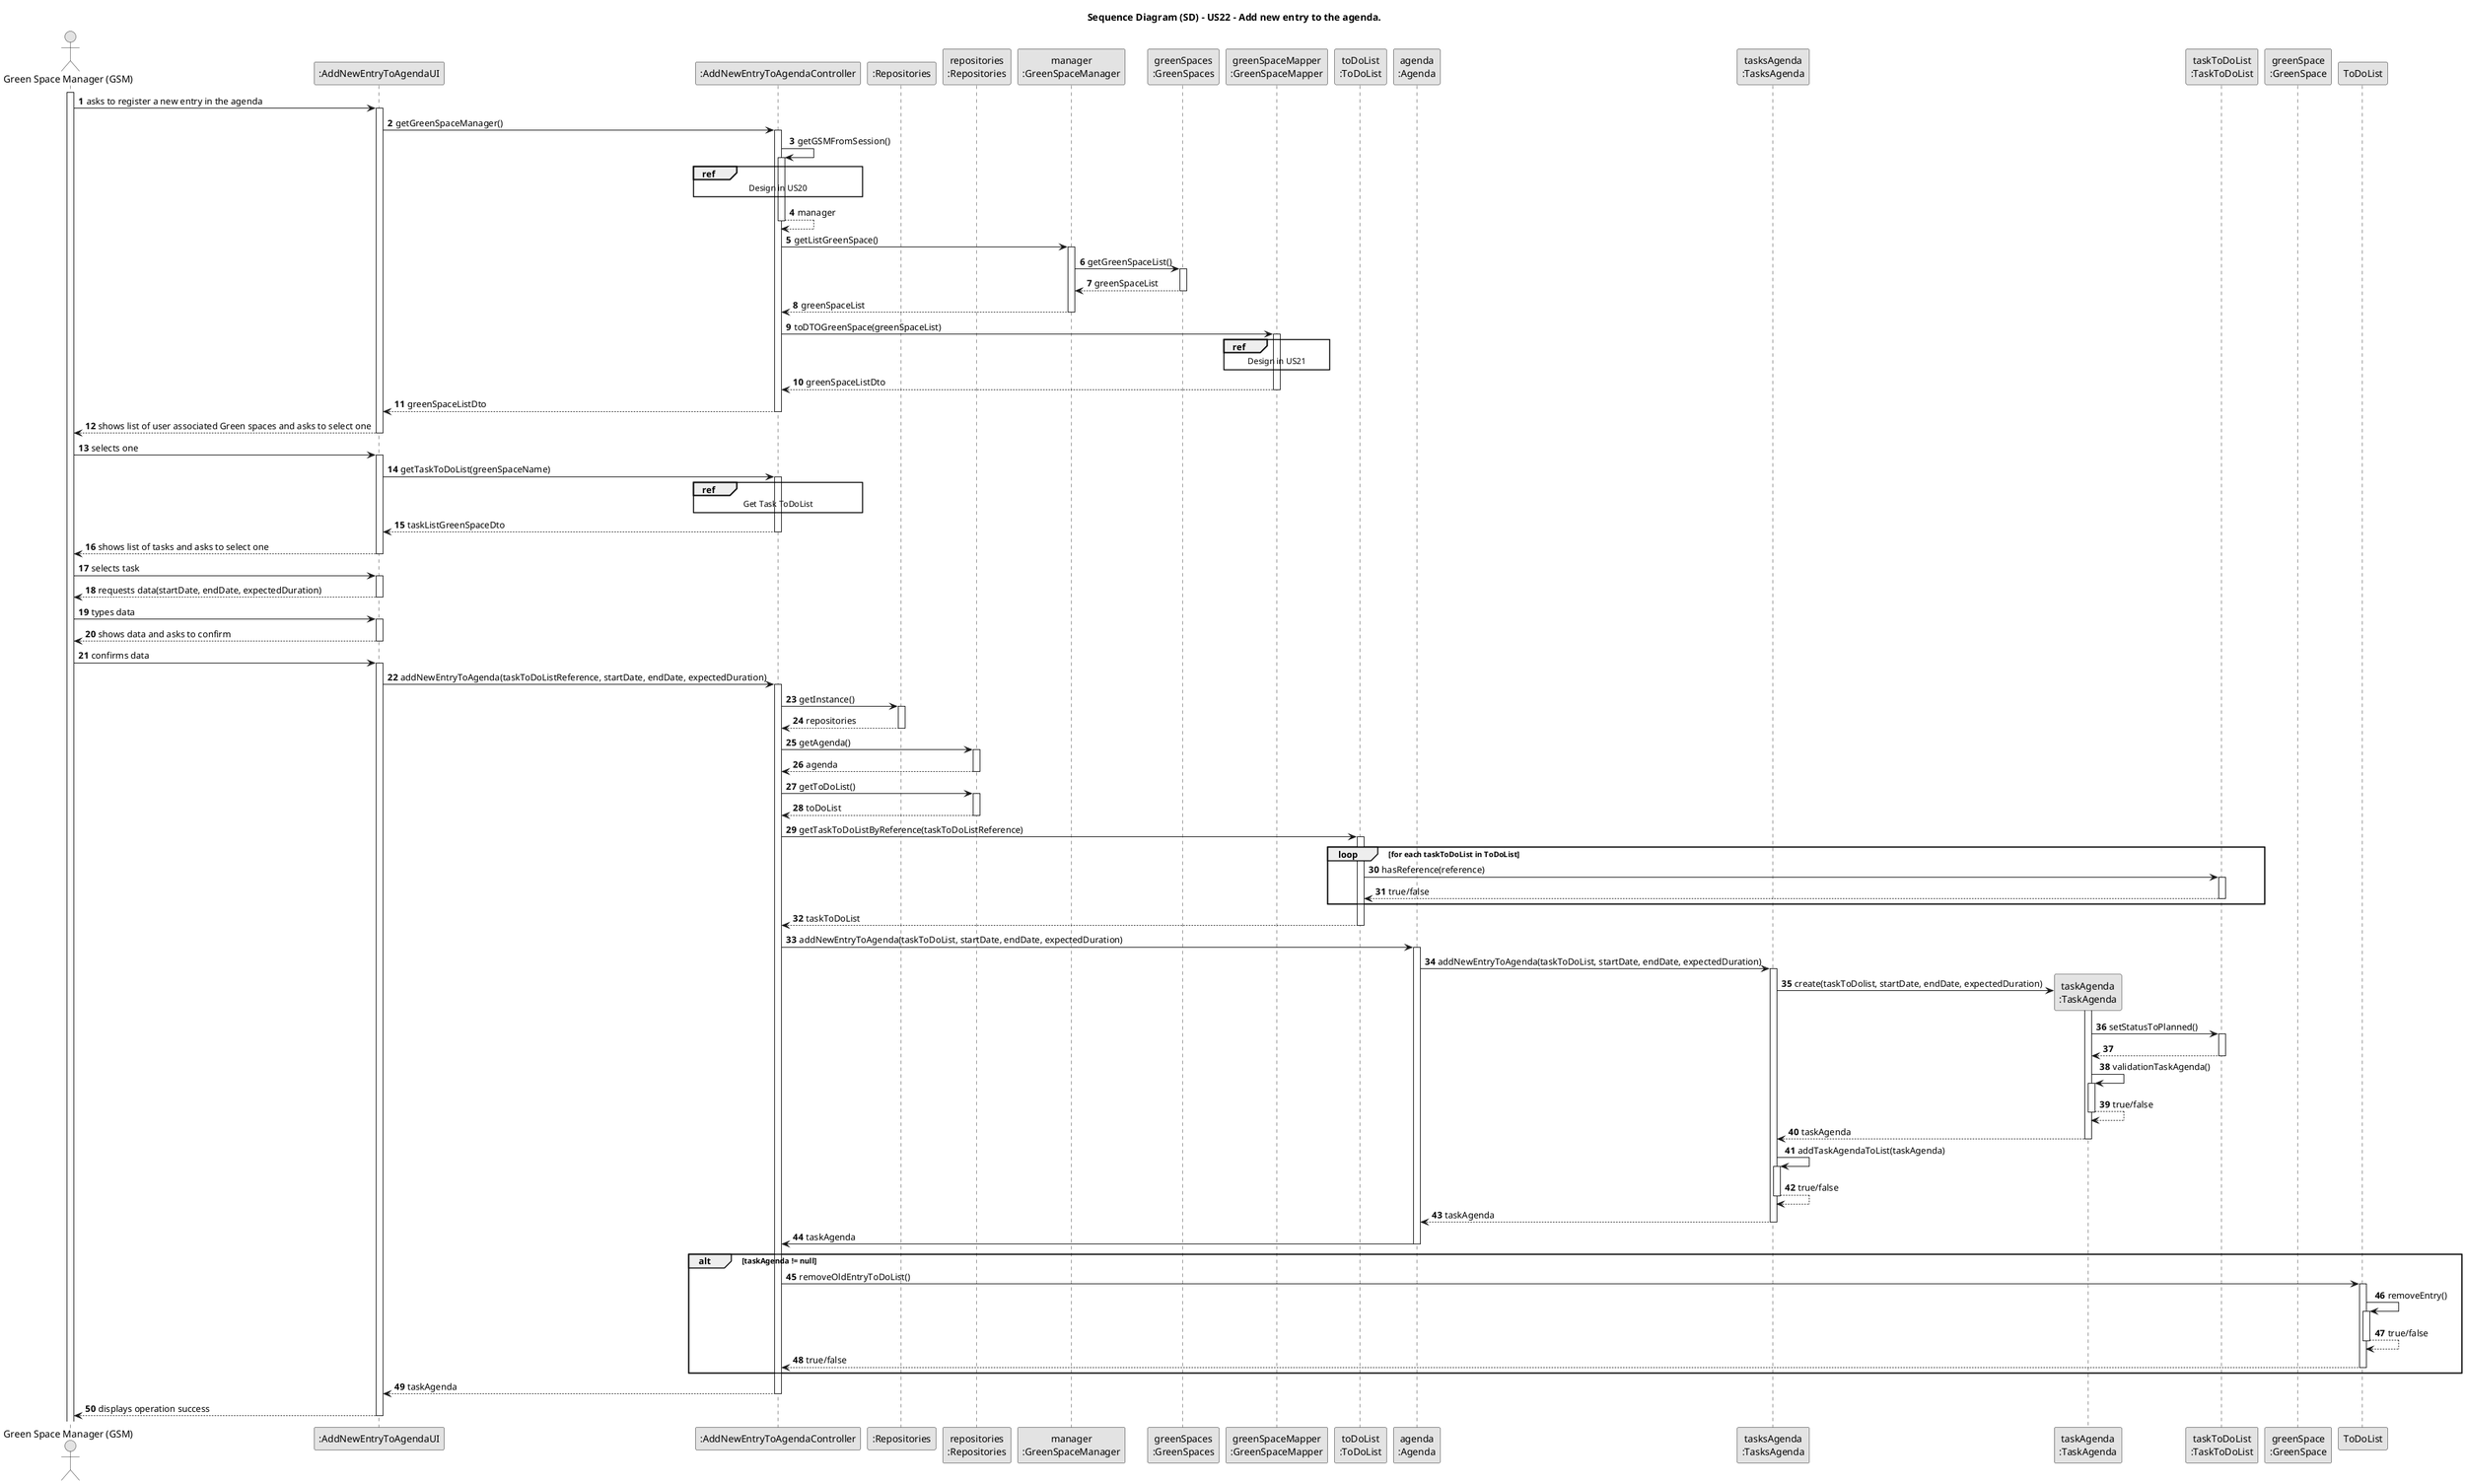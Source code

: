 @startuml
skinparam monochrome true
skinparam packageStyle rectangle
skinparam shadowing false

title Sequence Diagram (SD) - US22 - Add new entry to the agenda.

autonumber

actor "Green Space Manager (GSM)" as GSM
participant ":AddNewEntryToAgendaUI" as UI
participant ":AddNewEntryToAgendaController" as CTRL
participant ":Repositories" as RepositorySingleton
participant "repositories\n:Repositories" as PLAT
participant "manager\n:GreenSpaceManager" as GSMO
participant "greenSpaces\n:GreenSpaces" as GREENSPACES
participant "greenSpaceMapper\n:GreenSpaceMapper" as GSMP
participant "toDoList\n:ToDoList" as TDL
participant "agenda\n:Agenda" as AGENDA
participant "tasksAgenda\n:TasksAgenda" as TASKSAGENDA
participant "taskAgenda\n:TaskAgenda" as TASKAGENDA
participant "taskToDoList\n:TaskToDoList" as TTDL
participant "greenSpace\n:GreenSpace" as GS

activate GSM

    GSM -> UI : asks to register a new entry in the agenda
    activate UI

     UI -> CTRL : getGreenSpaceManager()
        activate CTRL

            CTRL -> CTRL : getGSMFromSession()
        activate CTRL

            ref over CTRL
                Design in US20
            end ref

            CTRL --> CTRL : manager
        deactivate CTRL

            CTRL -> GSMO : getListGreenSpace()
        activate GSMO

            GSMO -> GREENSPACES : getGreenSpaceList()
        activate GREENSPACES

        GREENSPACES --> GSMO : greenSpaceList
        deactivate GREENSPACES

        GSMO --> CTRL : greenSpaceList
        deactivate GSMO

CTRL -> GSMP : toDTOGreenSpace(greenSpaceList)
    activate GSMP

        ref over GSMP
            Design in US21
        end ref

       GSMP --> CTRL : greenSpaceListDto
    deactivate GSMP

        CTRL --> UI : greenSpaceListDto
    deactivate CTRL

    UI --> GSM : shows list of user associated Green spaces and asks to select one
    deactivate UI

    GSM -> UI: selects one
    activate UI

    UI -> CTRL : getTaskToDoList(greenSpaceName)
    activate CTRL

        ref over CTRL
            Get Task ToDoList
        end



            CTRL --> UI : taskListGreenSpaceDto
            deactivate CTRL

    UI --> GSM : shows list of tasks and asks to select one
    deactivate UI

    GSM->UI: selects task
    activate UI

    UI --> GSM : requests data(startDate, endDate, expectedDuration)
    deactivate UI

    GSM -> UI : types data
    activate UI

    UI --> GSM : shows data and asks to confirm
    deactivate UI

    GSM -> UI : confirms data
    activate UI

    UI -> CTRL : addNewEntryToAgenda(taskToDoListReference, startDate, endDate, expectedDuration)
    activate CTRL

    CTRL -> RepositorySingleton : getInstance()
    activate RepositorySingleton

    RepositorySingleton --> CTRL : repositories
    deactivate RepositorySingleton

    CTRL -> PLAT : getAgenda()
    activate PLAT

    PLAT --> CTRL : agenda
    deactivate PLAT

    CTRL -> PLAT : getToDoList()
    activate PLAT

    PLAT --> CTRL : toDoList
    deactivate PLAT

    CTRL -> TDL : getTaskToDoListByReference(taskToDoListReference)
    activate TDL

        loop for each taskToDoList in ToDoList

        TDL -> TTDL : hasReference(reference)
        activate TTDL

        TTDL --> TDL : true/false
        deactivate TTDL

        end

        TDL --> CTRL : taskToDoList
        deactivate TDL

    CTRL -> AGENDA : addNewEntryToAgenda(taskToDoList, startDate, endDate, expectedDuration)
    activate AGENDA

    AGENDA -> TASKSAGENDA : addNewEntryToAgenda(taskToDoList, startDate, endDate, expectedDuration)
    activate TASKSAGENDA

    TASKSAGENDA -> TASKAGENDA**: create(taskToDolist, startDate, endDate, expectedDuration)
    activate TASKAGENDA

    TASKAGENDA -> TTDL : setStatusToPlanned()
    activate TTDL

    TTDL --> TASKAGENDA :
    deactivate TTDL

    TASKAGENDA -> TASKAGENDA : validationTaskAgenda()
    activate TASKAGENDA

    TASKAGENDA --> TASKAGENDA : true/false
    deactivate TASKAGENDA

    TASKAGENDA --> TASKSAGENDA: taskAgenda
    deactivate TASKAGENDA

    TASKSAGENDA -> TASKSAGENDA : addTaskAgendaToList(taskAgenda)
    activate TASKSAGENDA

    TASKSAGENDA --> TASKSAGENDA: true/false
    deactivate TASKSAGENDA

    TASKSAGENDA --> AGENDA : taskAgenda
    deactivate TASKSAGENDA

    AGENDA -> CTRL : taskAgenda
    deactivate AGENDA

    alt taskAgenda != null

    CTRL -> ToDoList : removeOldEntryToDoList()
    activate ToDoList

    ToDoList -> ToDoList : removeEntry()
    activate ToDoList

    ToDoList --> ToDoList : true/false
    deactivate ToDoList

    ToDoList --> CTRL : true/false
    deactivate ToDoList
    end

    CTRL --> UI : taskAgenda
    deactivate CTRL

    UI --> GSM : displays operation success
    deactivate UI

@enduml